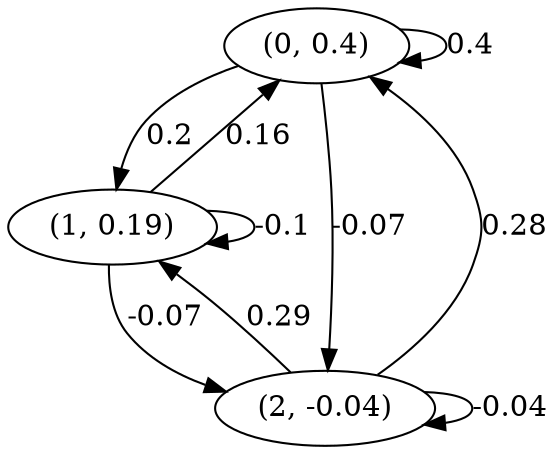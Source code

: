 digraph {
    0 [ label = "(0, 0.4)" ]
    1 [ label = "(1, 0.19)" ]
    2 [ label = "(2, -0.04)" ]
    0 -> 0 [ label = "0.4" ]
    1 -> 1 [ label = "-0.1" ]
    2 -> 2 [ label = "-0.04" ]
    1 -> 0 [ label = "0.16" ]
    2 -> 0 [ label = "0.28" ]
    0 -> 1 [ label = "0.2" ]
    2 -> 1 [ label = "0.29" ]
    0 -> 2 [ label = "-0.07" ]
    1 -> 2 [ label = "-0.07" ]
}

